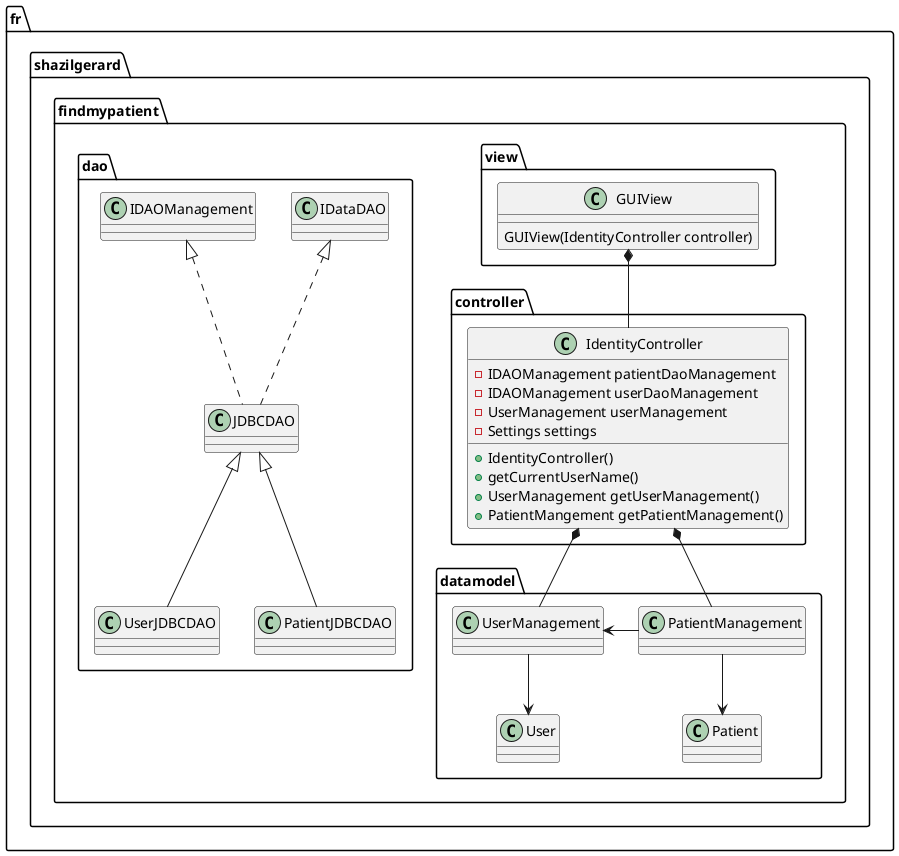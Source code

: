 @startuml

package fr.shazilgerard.findmypatient.view {
	class GUIView {
		GUIView(IdentityController controller)
	}
}
package fr.shazilgerard.findmypatient.controller {
	class IdentityController{
		- IDAOManagement patientDaoManagement
		- IDAOManagement userDaoManagement
		- UserManagement userManagement
		- Settings settings
		
		+ IdentityController()
		+ getCurrentUserName()
		+ UserManagement getUserManagement()
		+ PatientMangement getPatientManagement()
	}
}
package fr.shazilgerard.findmypatient.dao {
	IDataDAO <|.. JDBCDAO  
	IDAOManagement <|.. JDBCDAO
	JDBCDAO <|-- UserJDBCDAO
	JDBCDAO <|-- PatientJDBCDAO 
}

package fr.shazilgerard.findmypatient.datamodel {
	UserManagement --> User
	PatientManagement --> Patient
	UserManagement <- PatientManagement
}

IdentityController *-- UserManagement
IdentityController *-- PatientManagement
	
GUIView *-- IdentityController

  

@enduml